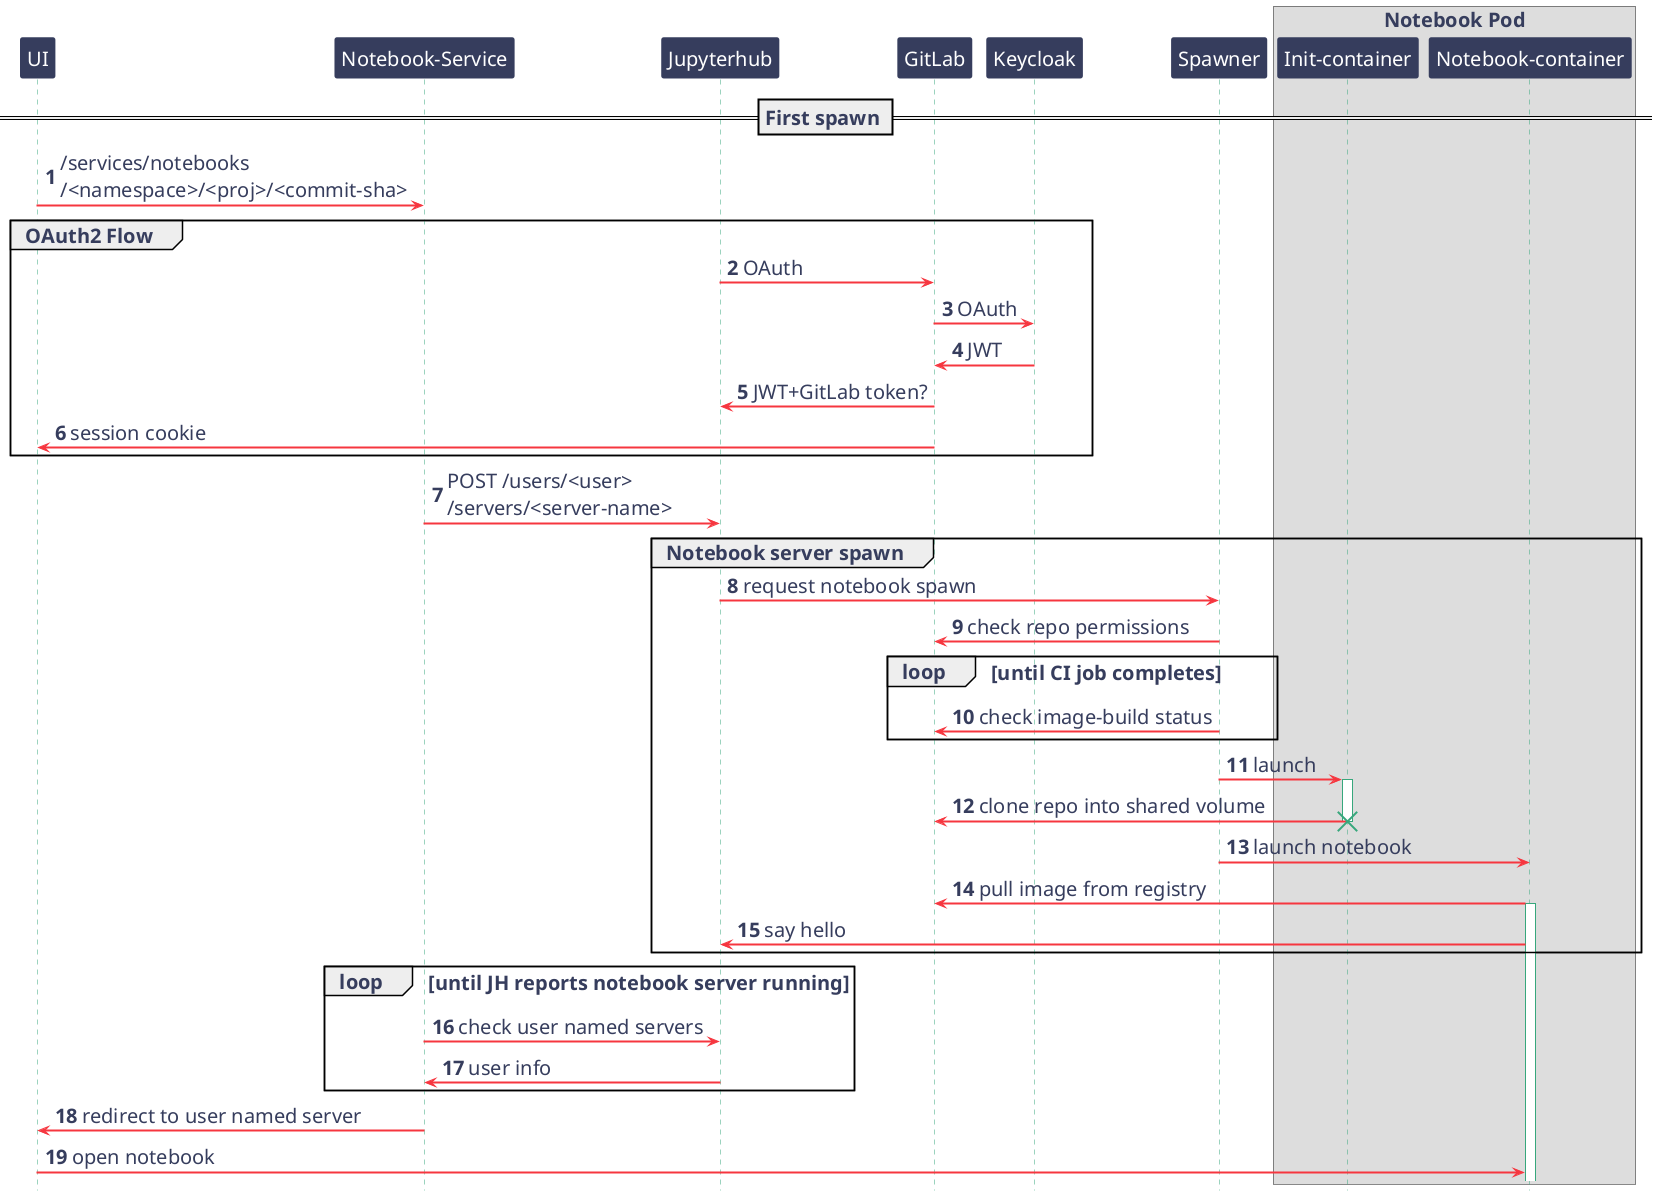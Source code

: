     @startuml

    autonumber

    !define BLACK   #363D5D
    !define RED     #F6363F
    !define PINK    #F6216E
    !define MAGENTA #A54FBD
    !define GREEN   #37A77C
    !define YELLOW  #F97A00
    !define BLUE    #1E98F2
    !define CYAN    #25AFCA
    !define WHITE   #FEF2DC

    ' Base Setting
    skinparam Shadowing false
    skinparam BackgroundColor white
    skinparam ComponentStyle uml2
    skinparam Default {
      FontName  'Hiragino Sans'
      FontColor BLACK
      FontSize  20
      FontStyle plain
    }

    skinparam Sequence {
      ArrowThickness 2
      ArrowColor RED
      ActorBorderThickness 1
      LifeLineBorderColor GREEN
      ParticipantBorderThickness 0
    }
    skinparam Participant {
      BackgroundColor BLACK
      BorderColor BLACK
      FontColor #FFFFFF
    }

    skinparam Actor {
      BackgroundColor BLACK
      BorderColor BLACK
    }

    hide footbox
    skinparam shadowing false

    participant UI
    participant "Notebook-Service"
    participant Jupyterhub as JH
    participant GitLab
    participant Keycloak
    participant Spawner
    participant "Init-container"
    participant "Notebook-container"

    box "Notebook Pod"
        participant "Init-container"
        participant "Notebook-container"
    end box

    == First spawn ==

    UI->"Notebook-Service": /services/notebooks\n/<namespace>/<proj>/<commit-sha>

    group OAuth2 Flow
        JH->GitLab: OAuth
        GitLab->Keycloak: OAuth
        Keycloak->GitLab: JWT
        GitLab->JH: JWT+GitLab token?
        GitLab->UI: session cookie
    end

    "Notebook-Service"->JH: POST /users/<user>\n/servers/<server-name>

    group Notebook server spawn
        JH->Spawner: request notebook spawn
        Spawner->GitLab: check repo permissions

        loop until CI job completes
            Spawner->GitLab: check image-build status
        end

        Spawner->"Init-container": launch
        activate "Init-container"
        "Init-container"->GitLab: clone repo into shared volume
        destroy "Init-container"
        Spawner->"Notebook-container": launch notebook
        "Notebook-container"->GitLab: pull image from registry
        activate "Notebook-container"
        "Notebook-container"->JH: say hello
    end

    loop until JH reports notebook server running
        "Notebook-Service"->JH: check user named servers
        JH->"Notebook-Service": user info
    end

    "Notebook-Service"->UI: redirect to user named server

    UI->"Notebook-container": open notebook

    @enduml
